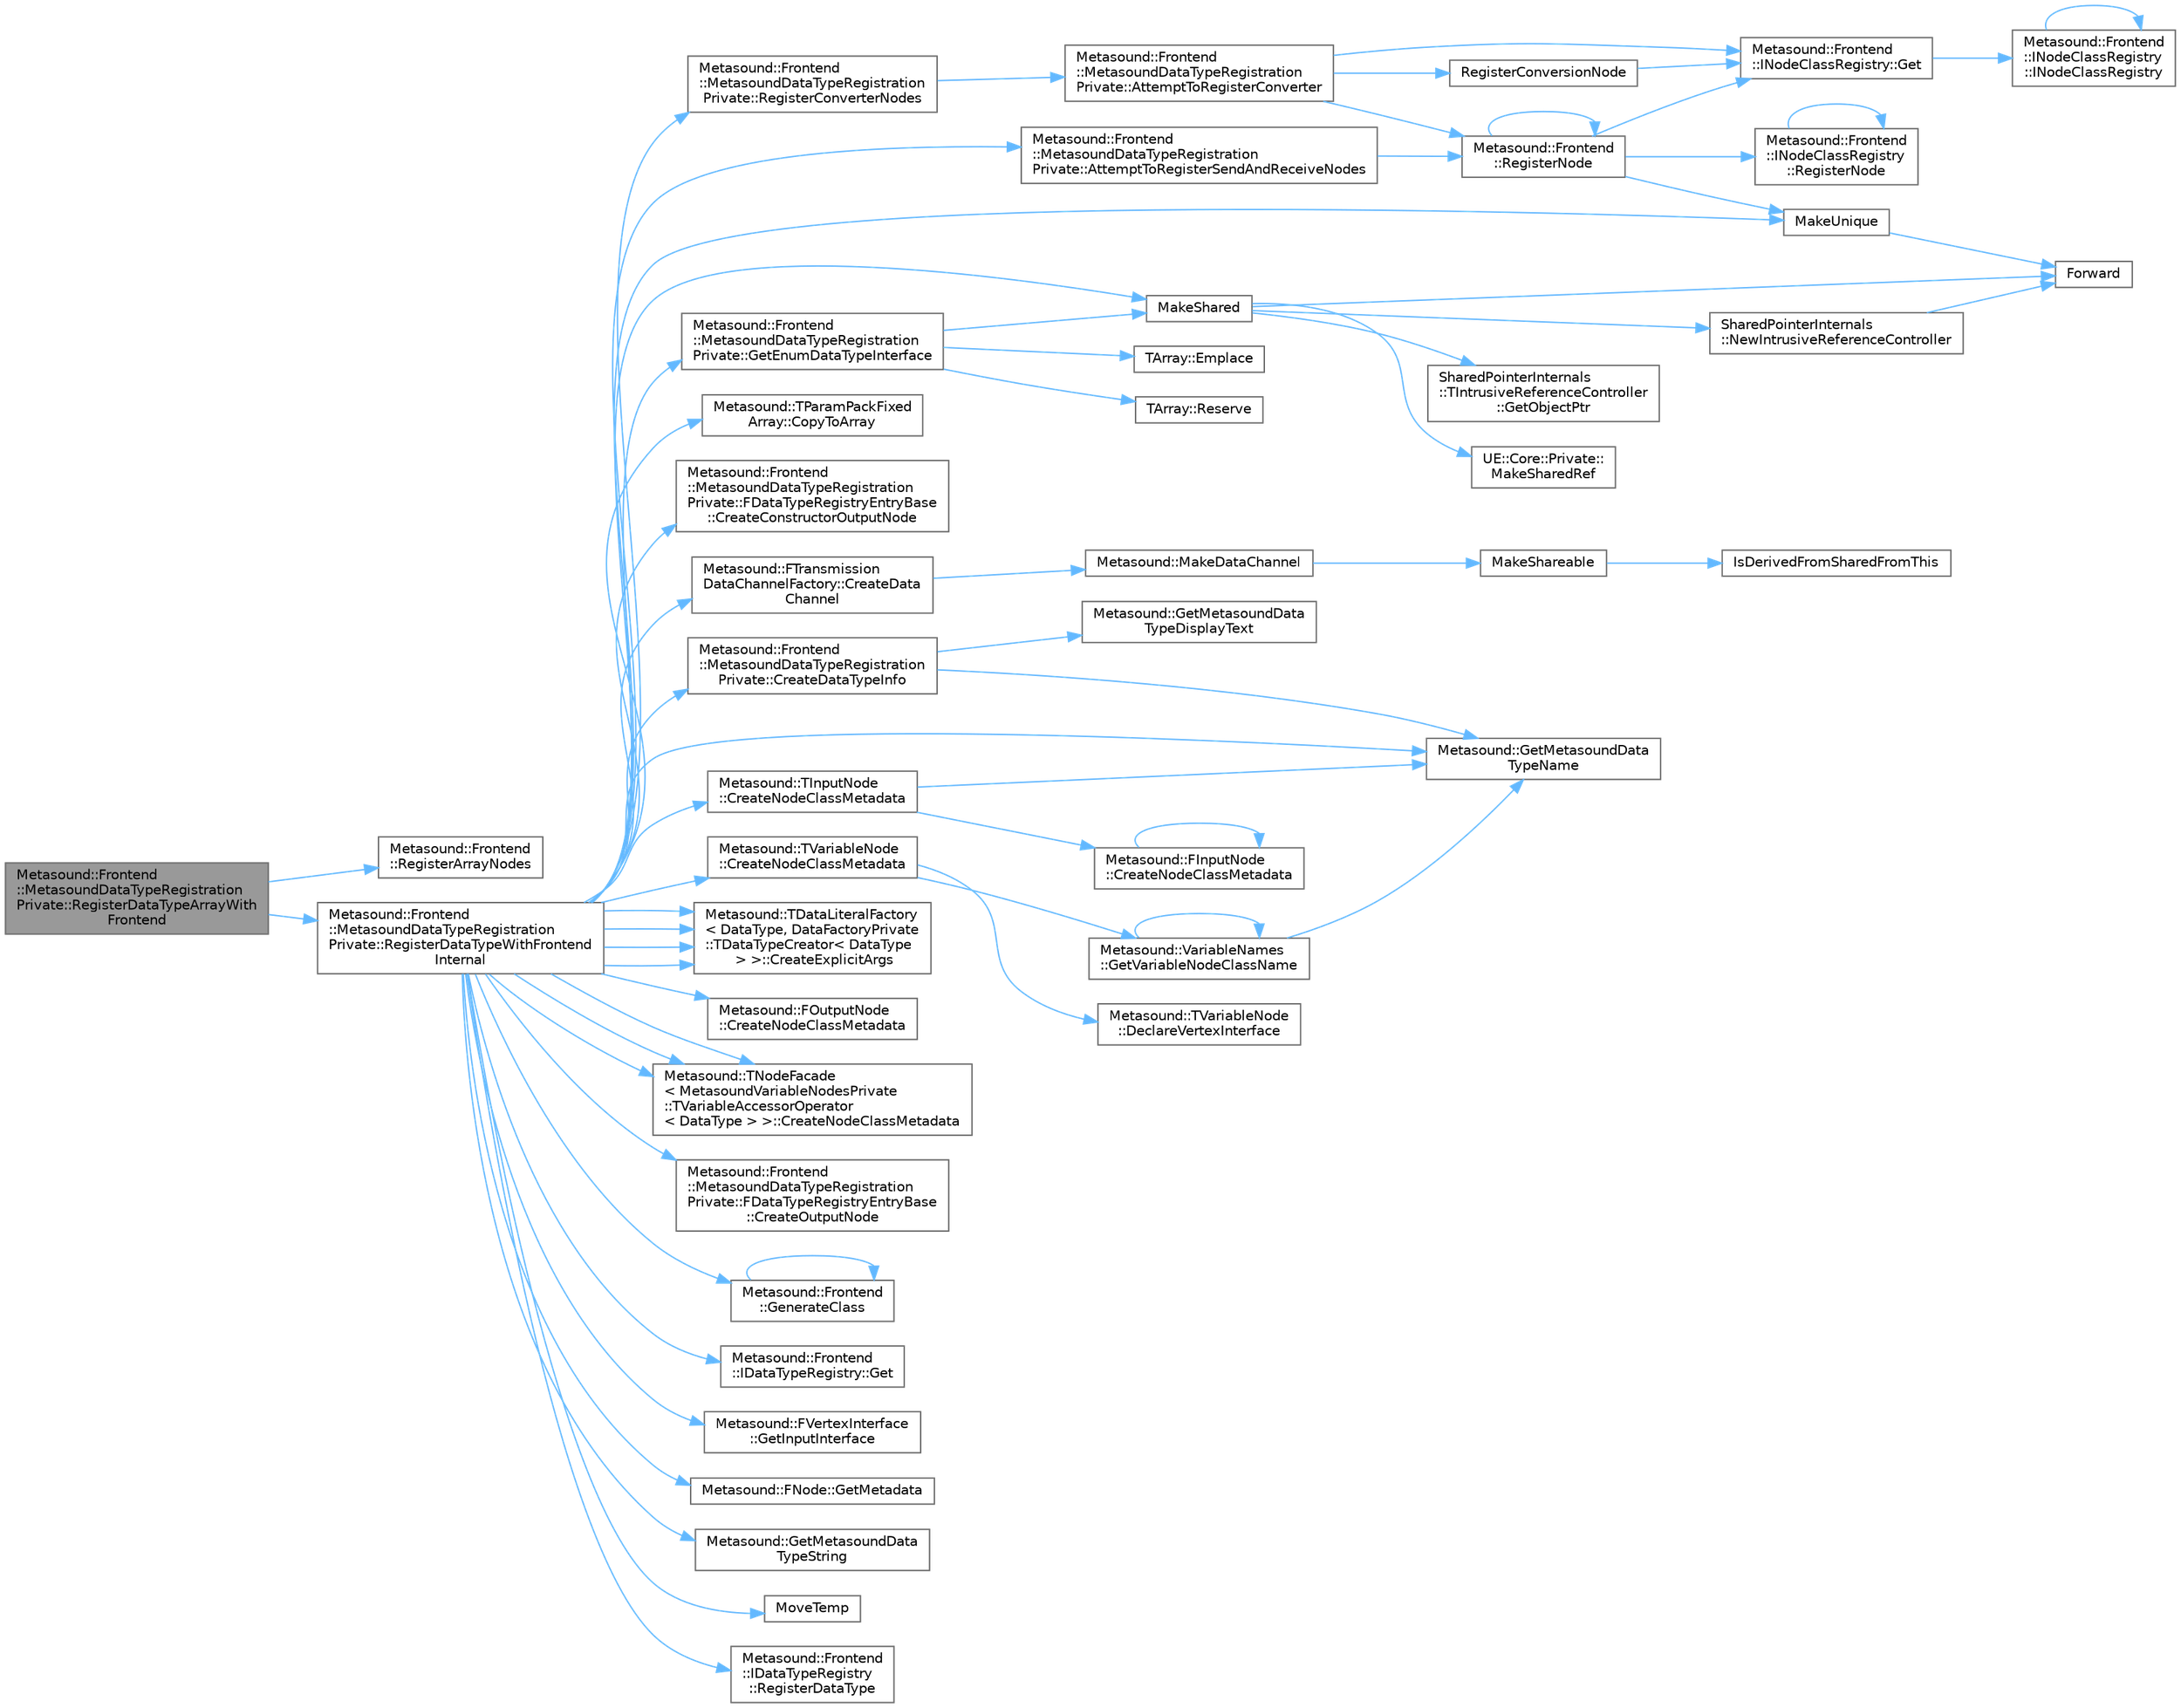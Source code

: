 digraph "Metasound::Frontend::MetasoundDataTypeRegistrationPrivate::RegisterDataTypeArrayWithFrontend"
{
 // INTERACTIVE_SVG=YES
 // LATEX_PDF_SIZE
  bgcolor="transparent";
  edge [fontname=Helvetica,fontsize=10,labelfontname=Helvetica,labelfontsize=10];
  node [fontname=Helvetica,fontsize=10,shape=box,height=0.2,width=0.4];
  rankdir="LR";
  Node1 [id="Node000001",label="Metasound::Frontend\l::MetasoundDataTypeRegistration\lPrivate::RegisterDataTypeArrayWith\lFrontend",height=0.2,width=0.4,color="gray40", fillcolor="grey60", style="filled", fontcolor="black",tooltip="Registers an array of a data type with the MetaSound Frontend."];
  Node1 -> Node2 [id="edge1_Node000001_Node000002",color="steelblue1",style="solid",tooltip=" "];
  Node2 [id="Node000002",label="Metasound::Frontend\l::RegisterArrayNodes",height=0.2,width=0.4,color="grey40", fillcolor="white", style="filled",URL="$db/d97/namespaceMetasound_1_1Frontend.html#af812c17f05741bf4b27497de8353bc49",tooltip="Registers all available array nodes which can be instantiated for the given ArrayType."];
  Node1 -> Node3 [id="edge2_Node000001_Node000003",color="steelblue1",style="solid",tooltip=" "];
  Node3 [id="Node000003",label="Metasound::Frontend\l::MetasoundDataTypeRegistration\lPrivate::RegisterDataTypeWithFrontend\lInternal",height=0.2,width=0.4,color="grey40", fillcolor="white", style="filled",URL="$db/d33/namespaceMetasound_1_1Frontend_1_1MetasoundDataTypeRegistrationPrivate.html#ad2150ac5f95a74ee46e1bde4b05ba373",tooltip="Registers a data type with the MetaSound Frontend."];
  Node3 -> Node4 [id="edge3_Node000003_Node000004",color="steelblue1",style="solid",tooltip=" "];
  Node4 [id="Node000004",label="Metasound::Frontend\l::MetasoundDataTypeRegistration\lPrivate::AttemptToRegisterSendAndReceiveNodes",height=0.2,width=0.4,color="grey40", fillcolor="white", style="filled",URL="$db/d33/namespaceMetasound_1_1Frontend_1_1MetasoundDataTypeRegistrationPrivate.html#a675d07381feba23c85abcbda710a16fb",tooltip=" "];
  Node4 -> Node5 [id="edge4_Node000004_Node000005",color="steelblue1",style="solid",tooltip=" "];
  Node5 [id="Node000005",label="Metasound::Frontend\l::RegisterNode",height=0.2,width=0.4,color="grey40", fillcolor="white", style="filled",URL="$db/d97/namespaceMetasound_1_1Frontend.html#ad800021cd64b71ef78e5f172977a129b",tooltip=" "];
  Node5 -> Node6 [id="edge5_Node000005_Node000006",color="steelblue1",style="solid",tooltip=" "];
  Node6 [id="Node000006",label="Metasound::Frontend\l::INodeClassRegistry::Get",height=0.2,width=0.4,color="grey40", fillcolor="white", style="filled",URL="$dd/de6/classMetasound_1_1Frontend_1_1INodeClassRegistry.html#a9032680a71e06ba5ec00a0f7b5235f8a",tooltip=" "];
  Node6 -> Node7 [id="edge6_Node000006_Node000007",color="steelblue1",style="solid",tooltip=" "];
  Node7 [id="Node000007",label="Metasound::Frontend\l::INodeClassRegistry\l::INodeClassRegistry",height=0.2,width=0.4,color="grey40", fillcolor="white", style="filled",URL="$dd/de6/classMetasound_1_1Frontend_1_1INodeClassRegistry.html#a391e96379973d85f9f03f04ed43683cb",tooltip=" "];
  Node7 -> Node7 [id="edge7_Node000007_Node000007",color="steelblue1",style="solid",tooltip=" "];
  Node5 -> Node8 [id="edge8_Node000005_Node000008",color="steelblue1",style="solid",tooltip=" "];
  Node8 [id="Node000008",label="MakeUnique",height=0.2,width=0.4,color="grey40", fillcolor="white", style="filled",URL="$de/d1a/UniquePtr_8h.html#a9e3be2ab9b6efa8383f83df1c1a22239",tooltip="Allocates a new object of type T with the given arguments and returns it as a TUniquePtr."];
  Node8 -> Node9 [id="edge9_Node000008_Node000009",color="steelblue1",style="solid",tooltip=" "];
  Node9 [id="Node000009",label="Forward",height=0.2,width=0.4,color="grey40", fillcolor="white", style="filled",URL="$d4/d24/UnrealTemplate_8h.html#a68f280c1d561a8899a1e9e3ea8405d00",tooltip="Forward will cast a reference to an rvalue reference."];
  Node5 -> Node10 [id="edge10_Node000005_Node000010",color="steelblue1",style="solid",tooltip=" "];
  Node10 [id="Node000010",label="Metasound::Frontend\l::INodeClassRegistry\l::RegisterNode",height=0.2,width=0.4,color="grey40", fillcolor="white", style="filled",URL="$dd/de6/classMetasound_1_1Frontend_1_1INodeClassRegistry.html#a9be0fa0db65fb24747e3449251f93f6a",tooltip="Register an external node with the frontend."];
  Node10 -> Node10 [id="edge11_Node000010_Node000010",color="steelblue1",style="solid",tooltip=" "];
  Node5 -> Node5 [id="edge12_Node000005_Node000005",color="steelblue1",style="solid",tooltip=" "];
  Node3 -> Node11 [id="edge13_Node000003_Node000011",color="steelblue1",style="solid",tooltip=" "];
  Node11 [id="Node000011",label="Metasound::TParamPackFixed\lArray::CopyToArray",height=0.2,width=0.4,color="grey40", fillcolor="white", style="filled",URL="$d6/d87/classMetasound_1_1TParamPackFixedArray.html#a95276f0fcaf5b6fe1a5720879bffef36",tooltip=" "];
  Node3 -> Node12 [id="edge14_Node000003_Node000012",color="steelblue1",style="solid",tooltip=" "];
  Node12 [id="Node000012",label="Metasound::Frontend\l::MetasoundDataTypeRegistration\lPrivate::FDataTypeRegistryEntryBase\l::CreateConstructorOutputNode",height=0.2,width=0.4,color="grey40", fillcolor="white", style="filled",URL="$db/dc2/classMetasound_1_1Frontend_1_1MetasoundDataTypeRegistrationPrivate_1_1FDataTypeRegistryEntryBase.html#a7c4f0a39ad4ab39bb3eb42ec64742088",tooltip="Create a constructor output node."];
  Node3 -> Node13 [id="edge15_Node000003_Node000013",color="steelblue1",style="solid",tooltip=" "];
  Node13 [id="Node000013",label="Metasound::FTransmission\lDataChannelFactory::CreateData\lChannel",height=0.2,width=0.4,color="grey40", fillcolor="white", style="filled",URL="$d1/de8/structMetasound_1_1FTransmissionDataChannelFactory.html#a5b300a2591312dbb51d147f875c89882",tooltip="Create a transmission IDataChannel given a data type."];
  Node13 -> Node14 [id="edge16_Node000013_Node000014",color="steelblue1",style="solid",tooltip=" "];
  Node14 [id="Node000014",label="Metasound::MakeDataChannel",height=0.2,width=0.4,color="grey40", fillcolor="white", style="filled",URL="$d8/d33/namespaceMetasound.html#a4228e45f4346ba2761081b283cb10ddc",tooltip=" "];
  Node14 -> Node15 [id="edge17_Node000014_Node000015",color="steelblue1",style="solid",tooltip=" "];
  Node15 [id="Node000015",label="MakeShareable",height=0.2,width=0.4,color="grey40", fillcolor="white", style="filled",URL="$d2/d17/SharedPointer_8h.html#a8e889711f2d38942782279b57ea26b73",tooltip="MakeShareable utility function."];
  Node15 -> Node16 [id="edge18_Node000015_Node000016",color="steelblue1",style="solid",tooltip=" "];
  Node16 [id="Node000016",label="IsDerivedFromSharedFromThis",height=0.2,width=0.4,color="grey40", fillcolor="white", style="filled",URL="$de/d3a/SharedPointerInternals_8h.html#a814775cee105cc074718875745ffc188",tooltip=" "];
  Node3 -> Node17 [id="edge19_Node000003_Node000017",color="steelblue1",style="solid",tooltip=" "];
  Node17 [id="Node000017",label="Metasound::Frontend\l::MetasoundDataTypeRegistration\lPrivate::CreateDataTypeInfo",height=0.2,width=0.4,color="grey40", fillcolor="white", style="filled",URL="$db/d33/namespaceMetasound_1_1Frontend_1_1MetasoundDataTypeRegistrationPrivate.html#a6e8d6d878fd808a8126ebc293c811746",tooltip="Creates the FDataTypeRegistryInfo for a data type."];
  Node17 -> Node18 [id="edge20_Node000017_Node000018",color="steelblue1",style="solid",tooltip=" "];
  Node18 [id="Node000018",label="Metasound::GetMetasoundData\lTypeDisplayText",height=0.2,width=0.4,color="grey40", fillcolor="white", style="filled",URL="$d8/d33/namespaceMetasound.html#a7f289195d15a4e2419c9595694bd1e39",tooltip="Return the display text for a registered data type."];
  Node17 -> Node19 [id="edge21_Node000017_Node000019",color="steelblue1",style="solid",tooltip=" "];
  Node19 [id="Node000019",label="Metasound::GetMetasoundData\lTypeName",height=0.2,width=0.4,color="grey40", fillcolor="white", style="filled",URL="$d8/d33/namespaceMetasound.html#a2cc582a51a655c14c6cfe340ded4140c",tooltip="Return the data type FName for a registered data type."];
  Node3 -> Node20 [id="edge22_Node000003_Node000020",color="steelblue1",style="solid",tooltip=" "];
  Node20 [id="Node000020",label="Metasound::TDataLiteralFactory\l\< DataType, DataFactoryPrivate\l::TDataTypeCreator\< DataType\l \> \>::CreateExplicitArgs",height=0.2,width=0.4,color="grey40", fillcolor="white", style="filled",URL="$d4/d30/structMetasound_1_1TDataLiteralFactory.html#aad3803cdb1de05ce39cb7d4a77c5166c",tooltip=" "];
  Node3 -> Node20 [id="edge23_Node000003_Node000020",color="steelblue1",style="solid",tooltip=" "];
  Node3 -> Node20 [id="edge24_Node000003_Node000020",color="steelblue1",style="solid",tooltip=" "];
  Node3 -> Node20 [id="edge25_Node000003_Node000020",color="steelblue1",style="solid",tooltip=" "];
  Node3 -> Node21 [id="edge26_Node000003_Node000021",color="steelblue1",style="solid",tooltip=" "];
  Node21 [id="Node000021",label="Metasound::FOutputNode\l::CreateNodeClassMetadata",height=0.2,width=0.4,color="grey40", fillcolor="white", style="filled",URL="$d5/d39/classMetasound_1_1FOutputNode.html#a24bd77e129abbc39ae94c60913af43d7",tooltip=" "];
  Node3 -> Node22 [id="edge27_Node000003_Node000022",color="steelblue1",style="solid",tooltip=" "];
  Node22 [id="Node000022",label="Metasound::TInputNode\l::CreateNodeClassMetadata",height=0.2,width=0.4,color="grey40", fillcolor="white", style="filled",URL="$d6/d10/classMetasound_1_1TInputNode.html#a8cf73462d396d68a58f214a08a86bf82",tooltip=" "];
  Node22 -> Node23 [id="edge28_Node000022_Node000023",color="steelblue1",style="solid",tooltip=" "];
  Node23 [id="Node000023",label="Metasound::FInputNode\l::CreateNodeClassMetadata",height=0.2,width=0.4,color="grey40", fillcolor="white", style="filled",URL="$db/d9c/classMetasound_1_1FInputNode.html#a989a0303a27fca06911b9c2d1fc8ccfd",tooltip=" "];
  Node23 -> Node23 [id="edge29_Node000023_Node000023",color="steelblue1",style="solid",tooltip=" "];
  Node22 -> Node19 [id="edge30_Node000022_Node000019",color="steelblue1",style="solid",tooltip=" "];
  Node3 -> Node24 [id="edge31_Node000003_Node000024",color="steelblue1",style="solid",tooltip=" "];
  Node24 [id="Node000024",label="Metasound::TNodeFacade\l\< MetasoundVariableNodesPrivate\l::TVariableAccessorOperator\l\< DataType \> \>::CreateNodeClassMetadata",height=0.2,width=0.4,color="grey40", fillcolor="white", style="filled",URL="$d7/dea/classMetasound_1_1TNodeFacade.html#a90e0d397d7cd939b0969664c10d570e8",tooltip=" "];
  Node3 -> Node24 [id="edge32_Node000003_Node000024",color="steelblue1",style="solid",tooltip=" "];
  Node3 -> Node24 [id="edge33_Node000003_Node000024",color="steelblue1",style="solid",tooltip=" "];
  Node3 -> Node25 [id="edge34_Node000003_Node000025",color="steelblue1",style="solid",tooltip=" "];
  Node25 [id="Node000025",label="Metasound::TVariableNode\l::CreateNodeClassMetadata",height=0.2,width=0.4,color="grey40", fillcolor="white", style="filled",URL="$d1/d47/classMetasound_1_1TVariableNode.html#a4bf99d4f8619c863ed947e03b1e186cf",tooltip=" "];
  Node25 -> Node26 [id="edge35_Node000025_Node000026",color="steelblue1",style="solid",tooltip=" "];
  Node26 [id="Node000026",label="Metasound::TVariableNode\l::DeclareVertexInterface",height=0.2,width=0.4,color="grey40", fillcolor="white", style="filled",URL="$d1/d47/classMetasound_1_1TVariableNode.html#a21fda979666077b43f344998fae78b58",tooltip=" "];
  Node25 -> Node27 [id="edge36_Node000025_Node000027",color="steelblue1",style="solid",tooltip=" "];
  Node27 [id="Node000027",label="Metasound::VariableNames\l::GetVariableNodeClassName",height=0.2,width=0.4,color="grey40", fillcolor="white", style="filled",URL="$d6/dd0/namespaceMetasound_1_1VariableNames.html#ace2b4ee5f9a37ed2f7e5173bdf777ccc",tooltip="Class name for variable node."];
  Node27 -> Node19 [id="edge37_Node000027_Node000019",color="steelblue1",style="solid",tooltip=" "];
  Node27 -> Node27 [id="edge38_Node000027_Node000027",color="steelblue1",style="solid",tooltip=" "];
  Node3 -> Node28 [id="edge39_Node000003_Node000028",color="steelblue1",style="solid",tooltip=" "];
  Node28 [id="Node000028",label="Metasound::Frontend\l::MetasoundDataTypeRegistration\lPrivate::FDataTypeRegistryEntryBase\l::CreateOutputNode",height=0.2,width=0.4,color="grey40", fillcolor="white", style="filled",URL="$db/dc2/classMetasound_1_1Frontend_1_1MetasoundDataTypeRegistrationPrivate_1_1FDataTypeRegistryEntryBase.html#ad774a9bce5c362e3d0925950b185bc2b",tooltip="Create an output node."];
  Node3 -> Node29 [id="edge40_Node000003_Node000029",color="steelblue1",style="solid",tooltip=" "];
  Node29 [id="Node000029",label="Metasound::Frontend\l::GenerateClass",height=0.2,width=0.4,color="grey40", fillcolor="white", style="filled",URL="$db/d97/namespaceMetasound_1_1Frontend.html#a11c37a3af72879d272d2b0b97f5a270a",tooltip="Generates a new FMetasoundFrontendClass from a NodeType."];
  Node29 -> Node29 [id="edge41_Node000029_Node000029",color="steelblue1",style="solid",tooltip=" "];
  Node3 -> Node30 [id="edge42_Node000003_Node000030",color="steelblue1",style="solid",tooltip=" "];
  Node30 [id="Node000030",label="Metasound::Frontend\l::IDataTypeRegistry::Get",height=0.2,width=0.4,color="grey40", fillcolor="white", style="filled",URL="$dc/d63/classMetasound_1_1Frontend_1_1IDataTypeRegistry.html#ac3d2ec9836269fe64dc060f0ceff452e",tooltip=" "];
  Node3 -> Node31 [id="edge43_Node000003_Node000031",color="steelblue1",style="solid",tooltip=" "];
  Node31 [id="Node000031",label="Metasound::Frontend\l::MetasoundDataTypeRegistration\lPrivate::GetEnumDataTypeInterface",height=0.2,width=0.4,color="grey40", fillcolor="white", style="filled",URL="$db/d33/namespaceMetasound_1_1Frontend_1_1MetasoundDataTypeRegistrationPrivate.html#af3e7bc352d61d90e995a99a7bd98bef9",tooltip="Returns an IEnumDataTypeInterface pointer for the data type."];
  Node31 -> Node32 [id="edge44_Node000031_Node000032",color="steelblue1",style="solid",tooltip=" "];
  Node32 [id="Node000032",label="TArray::Emplace",height=0.2,width=0.4,color="grey40", fillcolor="white", style="filled",URL="$d4/d52/classTArray.html#a084ac3e03e7fe74b0b2d28cd8695c197",tooltip="Constructs a new item at the end of the array, possibly reallocating the whole array to fit."];
  Node31 -> Node33 [id="edge45_Node000031_Node000033",color="steelblue1",style="solid",tooltip=" "];
  Node33 [id="Node000033",label="MakeShared",height=0.2,width=0.4,color="grey40", fillcolor="white", style="filled",URL="$d2/d17/SharedPointer_8h.html#a263c00158120ebc1c5485f1201a6f34d",tooltip="MakeShared utility function."];
  Node33 -> Node9 [id="edge46_Node000033_Node000009",color="steelblue1",style="solid",tooltip=" "];
  Node33 -> Node34 [id="edge47_Node000033_Node000034",color="steelblue1",style="solid",tooltip=" "];
  Node34 [id="Node000034",label="SharedPointerInternals\l::TIntrusiveReferenceController\l::GetObjectPtr",height=0.2,width=0.4,color="grey40", fillcolor="white", style="filled",URL="$d4/d0f/classSharedPointerInternals_1_1TIntrusiveReferenceController.html#abbed2fe02963777a4ec2fb6c2d619beb",tooltip=" "];
  Node33 -> Node35 [id="edge48_Node000033_Node000035",color="steelblue1",style="solid",tooltip=" "];
  Node35 [id="Node000035",label="UE::Core::Private::\lMakeSharedRef",height=0.2,width=0.4,color="grey40", fillcolor="white", style="filled",URL="$d1/de6/namespaceUE_1_1Core_1_1Private.html#aff81f6fda6cd780a91812bea83b7f9d1",tooltip=" "];
  Node33 -> Node36 [id="edge49_Node000033_Node000036",color="steelblue1",style="solid",tooltip=" "];
  Node36 [id="Node000036",label="SharedPointerInternals\l::NewIntrusiveReferenceController",height=0.2,width=0.4,color="grey40", fillcolor="white", style="filled",URL="$d5/d6a/namespaceSharedPointerInternals.html#a27870bf9f0653ce64eb0333857178446",tooltip="Creates an intrusive reference controller."];
  Node36 -> Node9 [id="edge50_Node000036_Node000009",color="steelblue1",style="solid",tooltip=" "];
  Node31 -> Node37 [id="edge51_Node000031_Node000037",color="steelblue1",style="solid",tooltip=" "];
  Node37 [id="Node000037",label="TArray::Reserve",height=0.2,width=0.4,color="grey40", fillcolor="white", style="filled",URL="$d4/d52/classTArray.html#a9225b97632948348a65bb19ff212bc08",tooltip="Reserves memory such that the array can contain at least Number elements."];
  Node3 -> Node38 [id="edge52_Node000003_Node000038",color="steelblue1",style="solid",tooltip=" "];
  Node38 [id="Node000038",label="Metasound::FVertexInterface\l::GetInputInterface",height=0.2,width=0.4,color="grey40", fillcolor="white", style="filled",URL="$df/dfa/classMetasound_1_1FVertexInterface.html#a931d964c70ac9279c815dd968baa3752",tooltip="Return the input interface."];
  Node3 -> Node39 [id="edge53_Node000003_Node000039",color="steelblue1",style="solid",tooltip=" "];
  Node39 [id="Node000039",label="Metasound::FNode::GetMetadata",height=0.2,width=0.4,color="grey40", fillcolor="white", style="filled",URL="$d0/d7c/classMetasound_1_1FNode.html#add5ed5a253bb98a797ff25be854e58fe",tooltip="Return metadata associated with this node."];
  Node3 -> Node19 [id="edge54_Node000003_Node000019",color="steelblue1",style="solid",tooltip=" "];
  Node3 -> Node40 [id="edge55_Node000003_Node000040",color="steelblue1",style="solid",tooltip=" "];
  Node40 [id="Node000040",label="Metasound::GetMetasoundData\lTypeString",height=0.2,width=0.4,color="grey40", fillcolor="white", style="filled",URL="$d8/d33/namespaceMetasound.html#a917aa7fdaeb4d602e88fd223e2bdfb76",tooltip="Return the data type string for a registered data type."];
  Node3 -> Node33 [id="edge56_Node000003_Node000033",color="steelblue1",style="solid",tooltip=" "];
  Node3 -> Node8 [id="edge57_Node000003_Node000008",color="steelblue1",style="solid",tooltip=" "];
  Node3 -> Node41 [id="edge58_Node000003_Node000041",color="steelblue1",style="solid",tooltip=" "];
  Node41 [id="Node000041",label="MoveTemp",height=0.2,width=0.4,color="grey40", fillcolor="white", style="filled",URL="$d4/d24/UnrealTemplate_8h.html#ad5e6c049aeb9c9115fec514ba581dbb6",tooltip="MoveTemp will cast a reference to an rvalue reference."];
  Node3 -> Node42 [id="edge59_Node000003_Node000042",color="steelblue1",style="solid",tooltip=" "];
  Node42 [id="Node000042",label="Metasound::Frontend\l::MetasoundDataTypeRegistration\lPrivate::RegisterConverterNodes",height=0.2,width=0.4,color="grey40", fillcolor="white", style="filled",URL="$db/d33/namespaceMetasound_1_1Frontend_1_1MetasoundDataTypeRegistrationPrivate.html#a312b50596a1c5684e7e52995e50fac00",tooltip=" "];
  Node42 -> Node43 [id="edge60_Node000042_Node000043",color="steelblue1",style="solid",tooltip=" "];
  Node43 [id="Node000043",label="Metasound::Frontend\l::MetasoundDataTypeRegistration\lPrivate::AttemptToRegisterConverter",height=0.2,width=0.4,color="grey40", fillcolor="white", style="filled",URL="$db/d33/namespaceMetasound_1_1Frontend_1_1MetasoundDataTypeRegistrationPrivate.html#afe641d9051e190b9f2f089bc4ef23b38",tooltip=" "];
  Node43 -> Node6 [id="edge61_Node000043_Node000006",color="steelblue1",style="solid",tooltip=" "];
  Node43 -> Node44 [id="edge62_Node000043_Node000044",color="steelblue1",style="solid",tooltip=" "];
  Node44 [id="Node000044",label="RegisterConversionNode",height=0.2,width=0.4,color="grey40", fillcolor="white", style="filled",URL="$d1/de5/MetasoundConverterNodeRegistrationMacro_8h.html#a59d630e5c26e9088e498e99078057d5e",tooltip=" "];
  Node44 -> Node6 [id="edge63_Node000044_Node000006",color="steelblue1",style="solid",tooltip=" "];
  Node43 -> Node5 [id="edge64_Node000043_Node000005",color="steelblue1",style="solid",tooltip=" "];
  Node3 -> Node45 [id="edge65_Node000003_Node000045",color="steelblue1",style="solid",tooltip=" "];
  Node45 [id="Node000045",label="Metasound::Frontend\l::IDataTypeRegistry\l::RegisterDataType",height=0.2,width=0.4,color="grey40", fillcolor="white", style="filled",URL="$dc/d63/classMetasound_1_1Frontend_1_1IDataTypeRegistry.html#a99df6e0c0e3b5bf9fce9fffde89c2abd",tooltip="Register a data type."];
}
